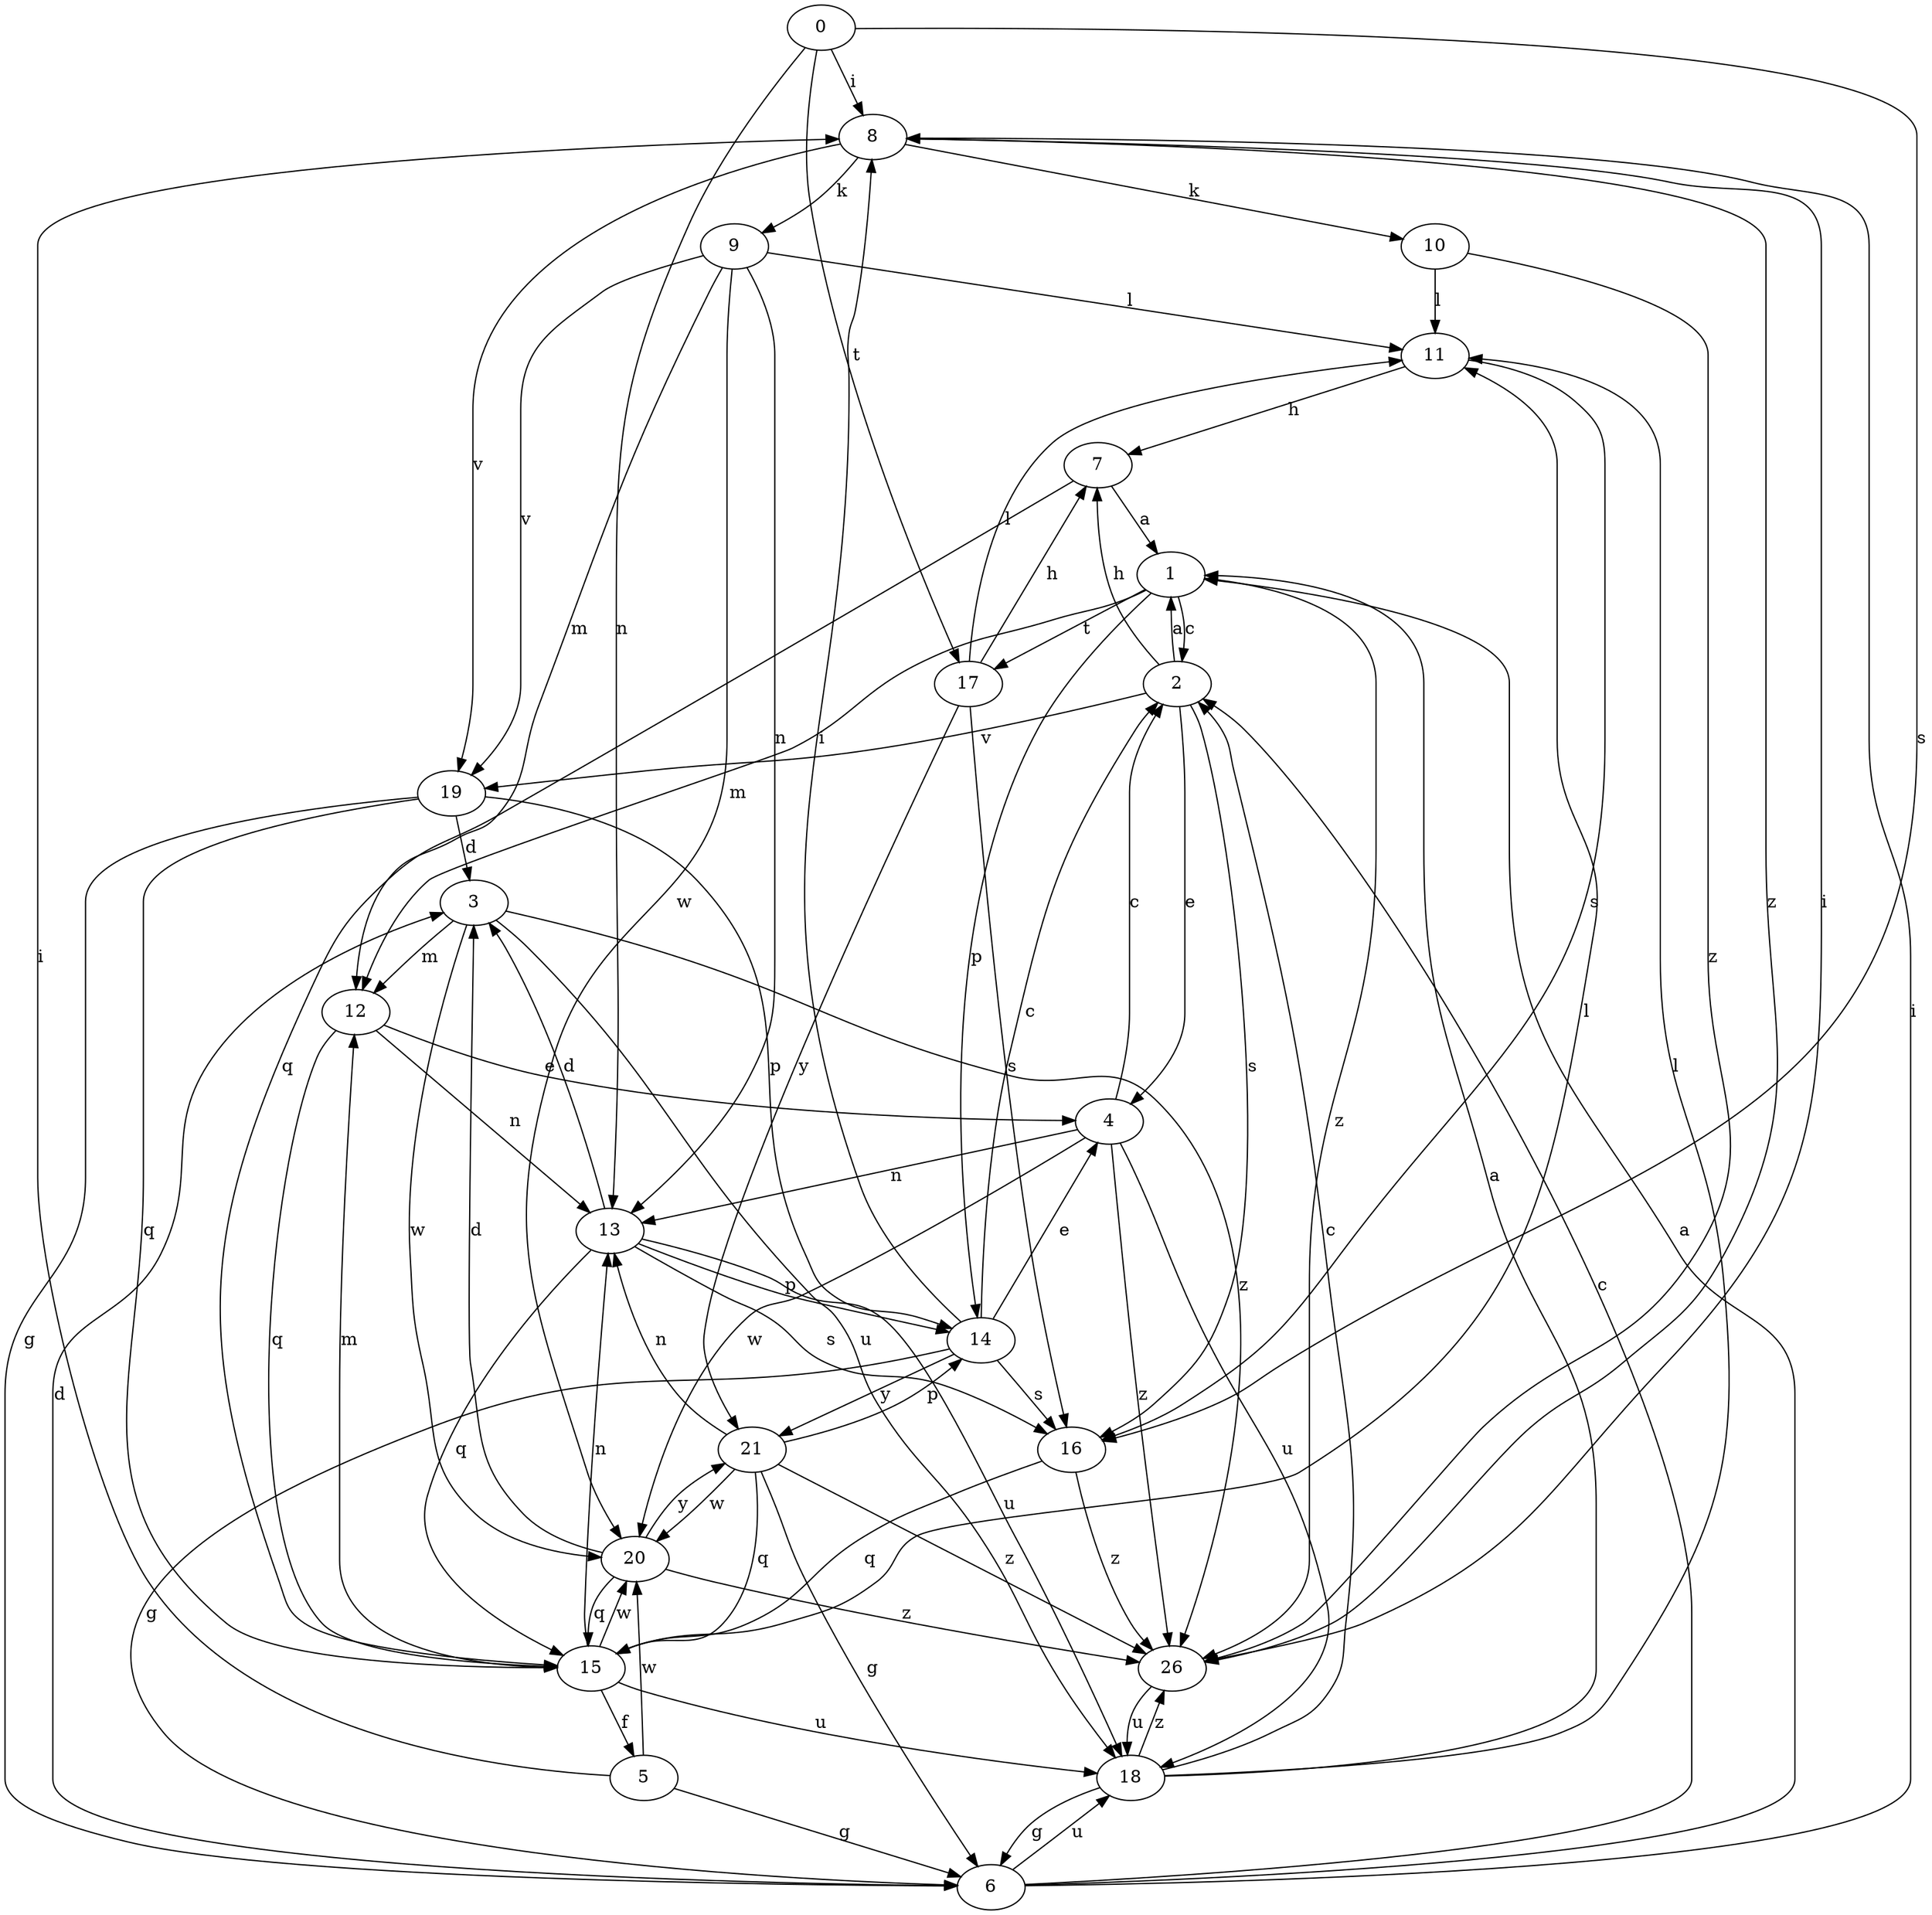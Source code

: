strict digraph  {
0;
1;
2;
3;
4;
5;
6;
7;
8;
9;
10;
11;
12;
13;
14;
15;
16;
17;
18;
19;
20;
21;
26;
0 -> 8  [label=i];
0 -> 13  [label=n];
0 -> 16  [label=s];
0 -> 17  [label=t];
1 -> 2  [label=c];
1 -> 12  [label=m];
1 -> 14  [label=p];
1 -> 17  [label=t];
1 -> 26  [label=z];
2 -> 1  [label=a];
2 -> 4  [label=e];
2 -> 7  [label=h];
2 -> 16  [label=s];
2 -> 19  [label=v];
3 -> 12  [label=m];
3 -> 18  [label=u];
3 -> 20  [label=w];
3 -> 26  [label=z];
4 -> 2  [label=c];
4 -> 13  [label=n];
4 -> 18  [label=u];
4 -> 20  [label=w];
4 -> 26  [label=z];
5 -> 6  [label=g];
5 -> 8  [label=i];
5 -> 20  [label=w];
6 -> 1  [label=a];
6 -> 2  [label=c];
6 -> 3  [label=d];
6 -> 8  [label=i];
6 -> 18  [label=u];
7 -> 1  [label=a];
7 -> 15  [label=q];
8 -> 9  [label=k];
8 -> 10  [label=k];
8 -> 19  [label=v];
8 -> 26  [label=z];
9 -> 11  [label=l];
9 -> 12  [label=m];
9 -> 13  [label=n];
9 -> 19  [label=v];
9 -> 20  [label=w];
10 -> 11  [label=l];
10 -> 26  [label=z];
11 -> 7  [label=h];
11 -> 16  [label=s];
12 -> 4  [label=e];
12 -> 13  [label=n];
12 -> 15  [label=q];
13 -> 3  [label=d];
13 -> 14  [label=p];
13 -> 15  [label=q];
13 -> 16  [label=s];
13 -> 18  [label=u];
14 -> 2  [label=c];
14 -> 4  [label=e];
14 -> 6  [label=g];
14 -> 8  [label=i];
14 -> 16  [label=s];
14 -> 21  [label=y];
15 -> 5  [label=f];
15 -> 11  [label=l];
15 -> 12  [label=m];
15 -> 13  [label=n];
15 -> 18  [label=u];
15 -> 20  [label=w];
16 -> 15  [label=q];
16 -> 26  [label=z];
17 -> 7  [label=h];
17 -> 11  [label=l];
17 -> 16  [label=s];
17 -> 21  [label=y];
18 -> 1  [label=a];
18 -> 2  [label=c];
18 -> 6  [label=g];
18 -> 11  [label=l];
18 -> 26  [label=z];
19 -> 3  [label=d];
19 -> 6  [label=g];
19 -> 14  [label=p];
19 -> 15  [label=q];
20 -> 3  [label=d];
20 -> 15  [label=q];
20 -> 21  [label=y];
20 -> 26  [label=z];
21 -> 6  [label=g];
21 -> 13  [label=n];
21 -> 14  [label=p];
21 -> 15  [label=q];
21 -> 20  [label=w];
21 -> 26  [label=z];
26 -> 8  [label=i];
26 -> 18  [label=u];
}
